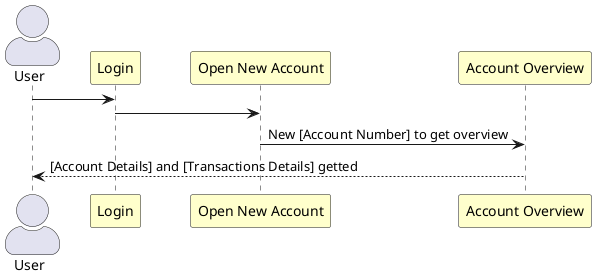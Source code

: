 @startuml ACCOUNT_OVERVIEW_TO_NEW_ACCOUNT

!pragma teoz true
skinparam ParticipantPadding 20
skinparam BoxPadding 10
skinparam actorStyle awesome

actor "User" as user
participant "Login" as login #BUSINESS
participant "Open New Account" as open_account #BUSINESS
participant "Account Overview" as overview #BUSINESS

user -> login
login -> open_account
open_account -> overview: New [Account Number] to get overview
overview --> user: [Account Details] and [Transactions Details] getted
@enduml
